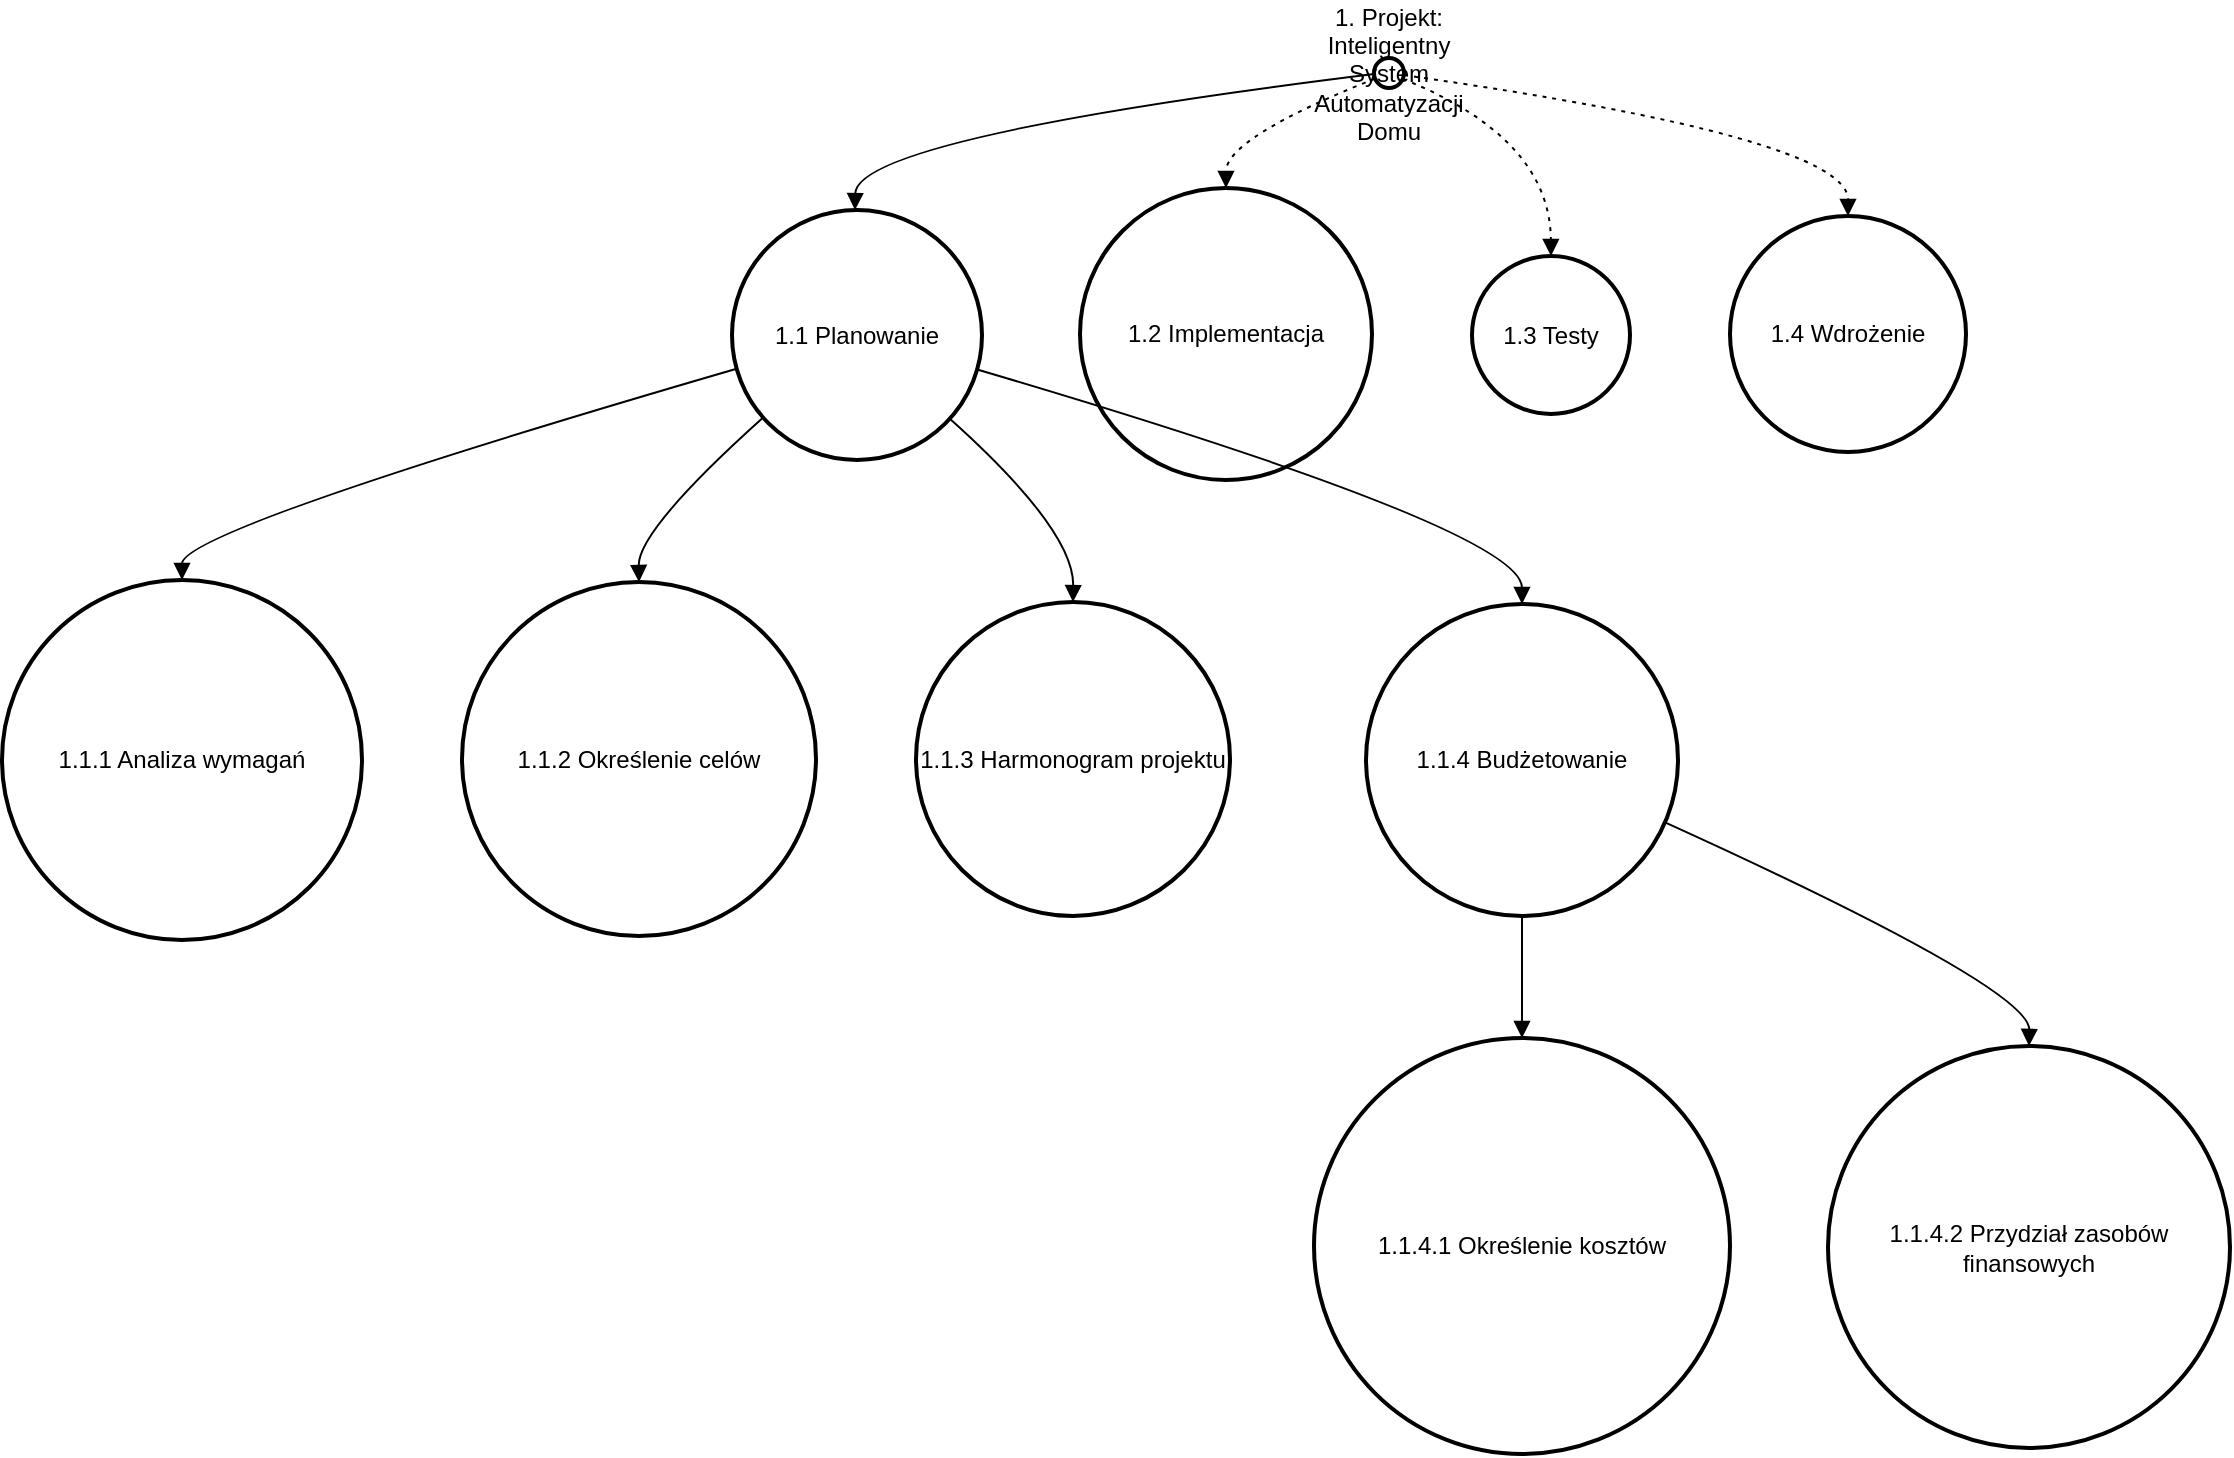 <mxfile version="24.8.3">
  <diagram name="Strona-1" id="K4FQbk16xEBJ6Zvf1vlG">
    <mxGraphModel>
      <root>
        <mxCell id="0" />
        <mxCell id="1" parent="0" />
        <mxCell id="2" value="1. Projekt: Inteligentny System Automatyzacji Domu" style="ellipse;aspect=fixed;strokeWidth=2;whiteSpace=wrap;" vertex="1" parent="1">
          <mxGeometry x="694" y="8" width="15" height="15" as="geometry" />
        </mxCell>
        <mxCell id="3" value="1.1 Planowanie" style="ellipse;aspect=fixed;strokeWidth=2;whiteSpace=wrap;" vertex="1" parent="1">
          <mxGeometry x="373" y="84" width="125" height="125" as="geometry" />
        </mxCell>
        <mxCell id="4" value="1.1.1 Analiza wymagań" style="ellipse;aspect=fixed;strokeWidth=2;whiteSpace=wrap;" vertex="1" parent="1">
          <mxGeometry x="8" y="269" width="180" height="180" as="geometry" />
        </mxCell>
        <mxCell id="5" value="1.1.2 Określenie celów" style="ellipse;aspect=fixed;strokeWidth=2;whiteSpace=wrap;" vertex="1" parent="1">
          <mxGeometry x="238" y="270" width="177" height="177" as="geometry" />
        </mxCell>
        <mxCell id="6" value="1.1.3 Harmonogram projektu" style="ellipse;aspect=fixed;strokeWidth=2;whiteSpace=wrap;" vertex="1" parent="1">
          <mxGeometry x="465" y="280" width="157" height="157" as="geometry" />
        </mxCell>
        <mxCell id="7" value="1.1.4 Budżetowanie" style="ellipse;aspect=fixed;strokeWidth=2;whiteSpace=wrap;" vertex="1" parent="1">
          <mxGeometry x="690" y="281" width="156" height="156" as="geometry" />
        </mxCell>
        <mxCell id="8" value="1.1.4.1 Określenie kosztów" style="ellipse;aspect=fixed;strokeWidth=2;whiteSpace=wrap;" vertex="1" parent="1">
          <mxGeometry x="664" y="498" width="208" height="208" as="geometry" />
        </mxCell>
        <mxCell id="9" value="1.1.4.2 Przydział zasobów finansowych" style="ellipse;aspect=fixed;strokeWidth=2;whiteSpace=wrap;" vertex="1" parent="1">
          <mxGeometry x="921" y="502" width="201" height="201" as="geometry" />
        </mxCell>
        <mxCell id="10" value="1.2 Implementacja" style="ellipse;aspect=fixed;strokeWidth=2;whiteSpace=wrap;" vertex="1" parent="1">
          <mxGeometry x="547" y="73" width="146" height="146" as="geometry" />
        </mxCell>
        <mxCell id="11" value="1.3 Testy" style="ellipse;aspect=fixed;strokeWidth=2;whiteSpace=wrap;" vertex="1" parent="1">
          <mxGeometry x="743" y="107" width="79" height="79" as="geometry" />
        </mxCell>
        <mxCell id="12" value="1.4 Wdrożenie" style="ellipse;aspect=fixed;strokeWidth=2;whiteSpace=wrap;" vertex="1" parent="1">
          <mxGeometry x="872" y="87" width="118" height="118" as="geometry" />
        </mxCell>
        <mxCell id="13" value="" style="curved=1;startArrow=none;endArrow=block;exitX=-0.02;exitY=0.56;entryX=0.49;entryY=0;" edge="1" parent="1" source="2" target="3">
          <mxGeometry relative="1" as="geometry">
            <Array as="points">
              <mxPoint x="435" y="48" />
            </Array>
          </mxGeometry>
        </mxCell>
        <mxCell id="14" value="" style="curved=1;startArrow=none;endArrow=block;exitX=0;exitY=0.64;entryX=0.5;entryY=0;" edge="1" parent="1" source="3" target="4">
          <mxGeometry relative="1" as="geometry">
            <Array as="points">
              <mxPoint x="98" y="244" />
            </Array>
          </mxGeometry>
        </mxCell>
        <mxCell id="15" value="" style="curved=1;startArrow=none;endArrow=block;exitX=0;exitY=0.94;entryX=0.5;entryY=0;" edge="1" parent="1" source="3" target="5">
          <mxGeometry relative="1" as="geometry">
            <Array as="points">
              <mxPoint x="326" y="244" />
            </Array>
          </mxGeometry>
        </mxCell>
        <mxCell id="16" value="" style="curved=1;startArrow=none;endArrow=block;exitX=0.99;exitY=0.94;entryX=0.5;entryY=0;" edge="1" parent="1" source="3" target="6">
          <mxGeometry relative="1" as="geometry">
            <Array as="points">
              <mxPoint x="544" y="244" />
            </Array>
          </mxGeometry>
        </mxCell>
        <mxCell id="17" value="" style="curved=1;startArrow=none;endArrow=block;exitX=0.99;exitY=0.64;entryX=0.5;entryY=0;" edge="1" parent="1" source="3" target="7">
          <mxGeometry relative="1" as="geometry">
            <Array as="points">
              <mxPoint x="768" y="244" />
            </Array>
          </mxGeometry>
        </mxCell>
        <mxCell id="18" value="" style="curved=1;startArrow=none;endArrow=block;exitX=0.5;exitY=1;entryX=0.5;entryY=0;" edge="1" parent="1" source="7" target="8">
          <mxGeometry relative="1" as="geometry">
            <Array as="points" />
          </mxGeometry>
        </mxCell>
        <mxCell id="19" value="" style="curved=1;startArrow=none;endArrow=block;exitX=1;exitY=0.72;entryX=0.5;entryY=0;" edge="1" parent="1" source="7" target="9">
          <mxGeometry relative="1" as="geometry">
            <Array as="points">
              <mxPoint x="1022" y="473" />
            </Array>
          </mxGeometry>
        </mxCell>
        <mxCell id="20" value="" style="curved=1;dashed=1;dashPattern=2 3;startArrow=none;endArrow=block;exitX=-0.02;exitY=0.7;entryX=0.5;entryY=0;" edge="1" parent="1" source="2" target="10">
          <mxGeometry relative="1" as="geometry">
            <Array as="points">
              <mxPoint x="620" y="48" />
            </Array>
          </mxGeometry>
        </mxCell>
        <mxCell id="21" value="" style="curved=1;dashed=1;dashPattern=2 3;startArrow=none;endArrow=block;exitX=0.98;exitY=0.7;entryX=0.5;entryY=-0.01;" edge="1" parent="1" source="2" target="11">
          <mxGeometry relative="1" as="geometry">
            <Array as="points">
              <mxPoint x="782" y="48" />
            </Array>
          </mxGeometry>
        </mxCell>
        <mxCell id="22" value="" style="curved=1;dashed=1;dashPattern=2 3;startArrow=none;endArrow=block;exitX=0.98;exitY=0.57;entryX=0.5;entryY=0;" edge="1" parent="1" source="2" target="12">
          <mxGeometry relative="1" as="geometry">
            <Array as="points">
              <mxPoint x="931" y="48" />
            </Array>
          </mxGeometry>
        </mxCell>
      </root>
    </mxGraphModel>
  </diagram>
</mxfile>
